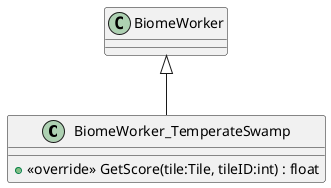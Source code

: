 @startuml
class BiomeWorker_TemperateSwamp {
    + <<override>> GetScore(tile:Tile, tileID:int) : float
}
BiomeWorker <|-- BiomeWorker_TemperateSwamp
@enduml
